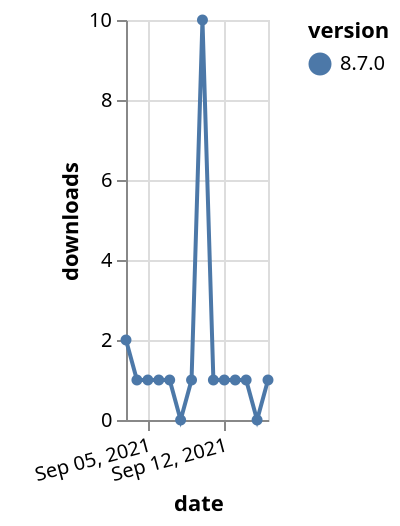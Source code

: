 {"$schema": "https://vega.github.io/schema/vega-lite/v5.json", "description": "A simple bar chart with embedded data.", "data": {"values": [{"date": "2021-09-03", "total": 486, "delta": 2, "version": "8.7.0"}, {"date": "2021-09-04", "total": 487, "delta": 1, "version": "8.7.0"}, {"date": "2021-09-05", "total": 488, "delta": 1, "version": "8.7.0"}, {"date": "2021-09-06", "total": 489, "delta": 1, "version": "8.7.0"}, {"date": "2021-09-07", "total": 490, "delta": 1, "version": "8.7.0"}, {"date": "2021-09-08", "total": 490, "delta": 0, "version": "8.7.0"}, {"date": "2021-09-09", "total": 491, "delta": 1, "version": "8.7.0"}, {"date": "2021-09-10", "total": 501, "delta": 10, "version": "8.7.0"}, {"date": "2021-09-11", "total": 502, "delta": 1, "version": "8.7.0"}, {"date": "2021-09-12", "total": 503, "delta": 1, "version": "8.7.0"}, {"date": "2021-09-13", "total": 504, "delta": 1, "version": "8.7.0"}, {"date": "2021-09-14", "total": 505, "delta": 1, "version": "8.7.0"}, {"date": "2021-09-15", "total": 505, "delta": 0, "version": "8.7.0"}, {"date": "2021-09-16", "total": 506, "delta": 1, "version": "8.7.0"}]}, "width": "container", "mark": {"type": "line", "point": {"filled": true}}, "encoding": {"x": {"field": "date", "type": "temporal", "timeUnit": "yearmonthdate", "title": "date", "axis": {"labelAngle": -15}}, "y": {"field": "delta", "type": "quantitative", "title": "downloads"}, "color": {"field": "version", "type": "nominal"}, "tooltip": {"field": "delta"}}}